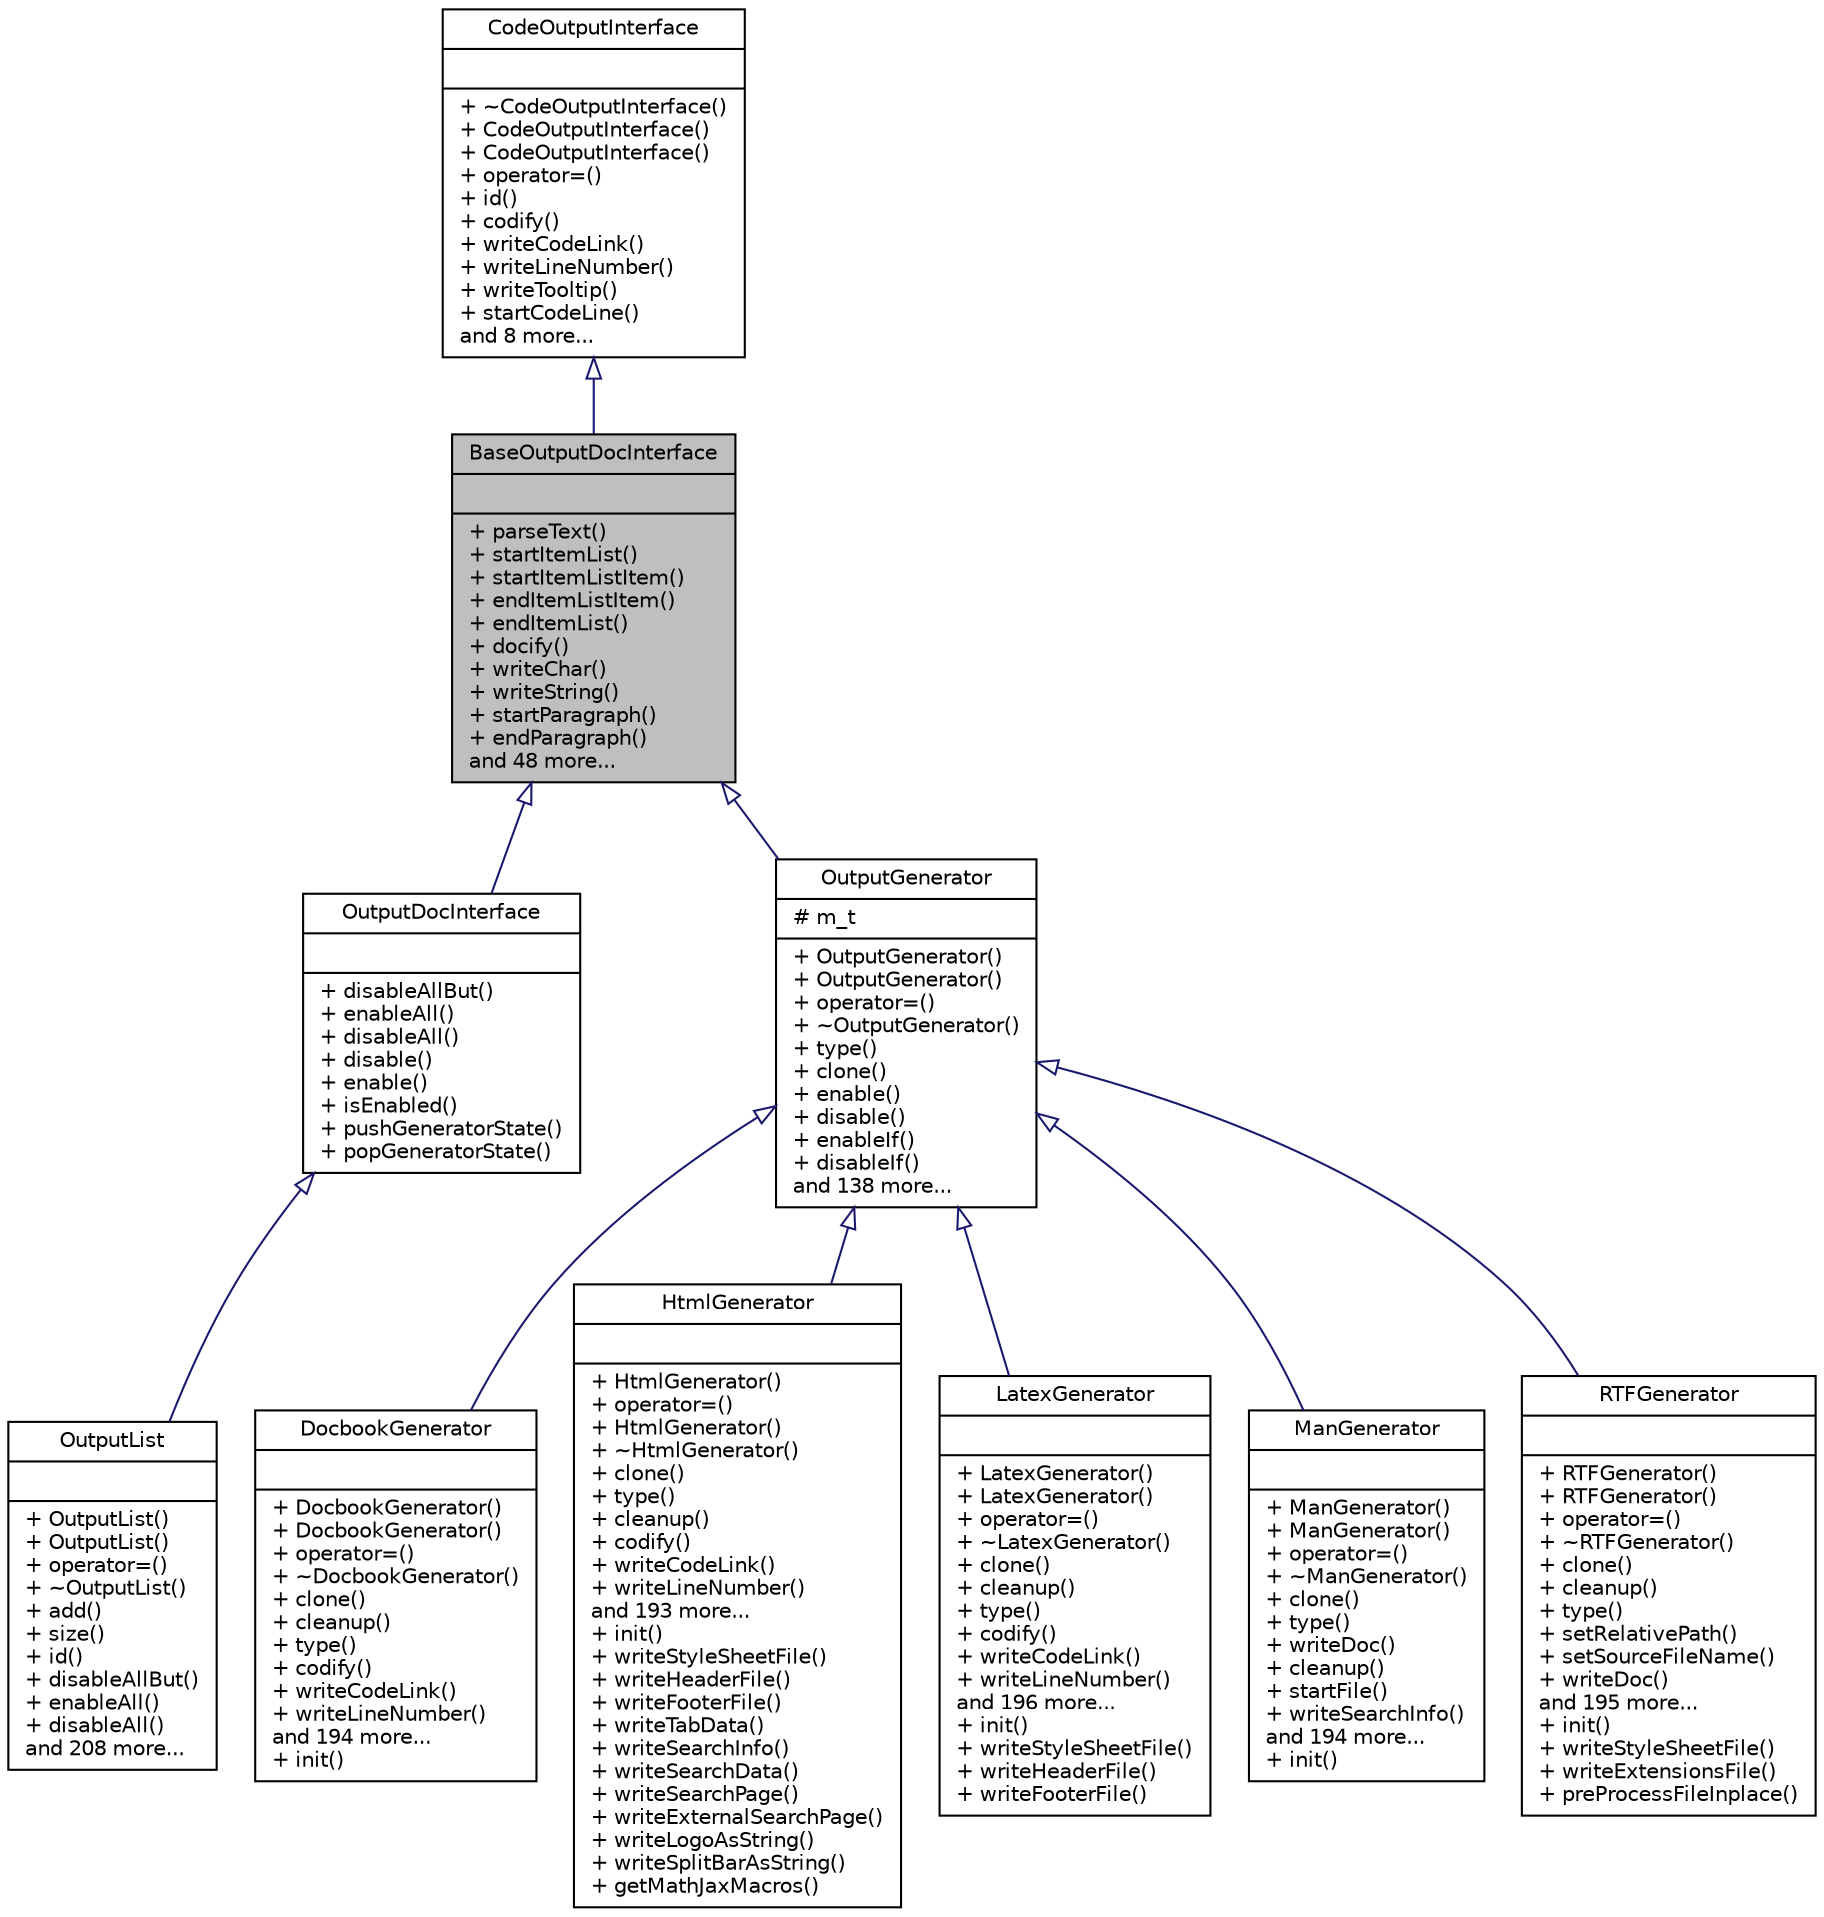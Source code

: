 digraph "BaseOutputDocInterface"
{
 // LATEX_PDF_SIZE
  edge [fontname="Helvetica",fontsize="10",labelfontname="Helvetica",labelfontsize="10"];
  node [fontname="Helvetica",fontsize="10",shape=record];
  Node1 [label="{BaseOutputDocInterface\n||+ parseText()\l+ startItemList()\l+ startItemListItem()\l+ endItemListItem()\l+ endItemList()\l+ docify()\l+ writeChar()\l+ writeString()\l+ startParagraph()\l+ endParagraph()\land 48 more...\l}",height=0.2,width=0.4,color="black", fillcolor="grey75", style="filled", fontcolor="black",tooltip=" "];
  Node2 -> Node1 [dir="back",color="midnightblue",fontsize="10",style="solid",arrowtail="onormal"];
  Node2 [label="{CodeOutputInterface\n||+ ~CodeOutputInterface()\l+ CodeOutputInterface()\l+ CodeOutputInterface()\l+ operator=()\l+ id()\l+ codify()\l+ writeCodeLink()\l+ writeLineNumber()\l+ writeTooltip()\l+ startCodeLine()\land 8 more...\l}",height=0.2,width=0.4,color="black", fillcolor="white", style="filled",URL="$classCodeOutputInterface.html",tooltip=" "];
  Node1 -> Node3 [dir="back",color="midnightblue",fontsize="10",style="solid",arrowtail="onormal"];
  Node3 [label="{OutputDocInterface\n||+ disableAllBut()\l+ enableAll()\l+ disableAll()\l+ disable()\l+ enable()\l+ isEnabled()\l+ pushGeneratorState()\l+ popGeneratorState()\l}",height=0.2,width=0.4,color="black", fillcolor="white", style="filled",URL="$classOutputDocInterface.html",tooltip=" "];
  Node3 -> Node4 [dir="back",color="midnightblue",fontsize="10",style="solid",arrowtail="onormal"];
  Node4 [label="{OutputList\n||+ OutputList()\l+ OutputList()\l+ operator=()\l+ ~OutputList()\l+ add()\l+ size()\l+ id()\l+ disableAllBut()\l+ enableAll()\l+ disableAll()\land 208 more...\l}",height=0.2,width=0.4,color="black", fillcolor="white", style="filled",URL="$classOutputList.html",tooltip=" "];
  Node1 -> Node5 [dir="back",color="midnightblue",fontsize="10",style="solid",arrowtail="onormal"];
  Node5 [label="{OutputGenerator\n|# m_t\l|+ OutputGenerator()\l+ OutputGenerator()\l+ operator=()\l+ ~OutputGenerator()\l+ type()\l+ clone()\l+ enable()\l+ disable()\l+ enableIf()\l+ disableIf()\land 138 more...\l}",height=0.2,width=0.4,color="black", fillcolor="white", style="filled",URL="$classOutputGenerator.html",tooltip=" "];
  Node5 -> Node6 [dir="back",color="midnightblue",fontsize="10",style="solid",arrowtail="onormal"];
  Node6 [label="{DocbookGenerator\n||+ DocbookGenerator()\l+ DocbookGenerator()\l+ operator=()\l+ ~DocbookGenerator()\l+ clone()\l+ cleanup()\l+ type()\l+ codify()\l+ writeCodeLink()\l+ writeLineNumber()\land 194 more...\l+ init()\l}",height=0.2,width=0.4,color="black", fillcolor="white", style="filled",URL="$classDocbookGenerator.html",tooltip=" "];
  Node5 -> Node7 [dir="back",color="midnightblue",fontsize="10",style="solid",arrowtail="onormal"];
  Node7 [label="{HtmlGenerator\n||+ HtmlGenerator()\l+ operator=()\l+ HtmlGenerator()\l+ ~HtmlGenerator()\l+ clone()\l+ type()\l+ cleanup()\l+ codify()\l+ writeCodeLink()\l+ writeLineNumber()\land 193 more...\l+ init()\l+ writeStyleSheetFile()\l+ writeHeaderFile()\l+ writeFooterFile()\l+ writeTabData()\l+ writeSearchInfo()\l+ writeSearchData()\l+ writeSearchPage()\l+ writeExternalSearchPage()\l+ writeLogoAsString()\l+ writeSplitBarAsString()\l+ getMathJaxMacros()\l}",height=0.2,width=0.4,color="black", fillcolor="white", style="filled",URL="$classHtmlGenerator.html",tooltip=" "];
  Node5 -> Node8 [dir="back",color="midnightblue",fontsize="10",style="solid",arrowtail="onormal"];
  Node8 [label="{LatexGenerator\n||+ LatexGenerator()\l+ LatexGenerator()\l+ operator=()\l+ ~LatexGenerator()\l+ clone()\l+ cleanup()\l+ type()\l+ codify()\l+ writeCodeLink()\l+ writeLineNumber()\land 196 more...\l+ init()\l+ writeStyleSheetFile()\l+ writeHeaderFile()\l+ writeFooterFile()\l}",height=0.2,width=0.4,color="black", fillcolor="white", style="filled",URL="$classLatexGenerator.html",tooltip=" "];
  Node5 -> Node9 [dir="back",color="midnightblue",fontsize="10",style="solid",arrowtail="onormal"];
  Node9 [label="{ManGenerator\n||+ ManGenerator()\l+ ManGenerator()\l+ operator=()\l+ ~ManGenerator()\l+ clone()\l+ type()\l+ writeDoc()\l+ cleanup()\l+ startFile()\l+ writeSearchInfo()\land 194 more...\l+ init()\l}",height=0.2,width=0.4,color="black", fillcolor="white", style="filled",URL="$classManGenerator.html",tooltip=" "];
  Node5 -> Node10 [dir="back",color="midnightblue",fontsize="10",style="solid",arrowtail="onormal"];
  Node10 [label="{RTFGenerator\n||+ RTFGenerator()\l+ RTFGenerator()\l+ operator=()\l+ ~RTFGenerator()\l+ clone()\l+ cleanup()\l+ type()\l+ setRelativePath()\l+ setSourceFileName()\l+ writeDoc()\land 195 more...\l+ init()\l+ writeStyleSheetFile()\l+ writeExtensionsFile()\l+ preProcessFileInplace()\l}",height=0.2,width=0.4,color="black", fillcolor="white", style="filled",URL="$classRTFGenerator.html",tooltip=" "];
}
